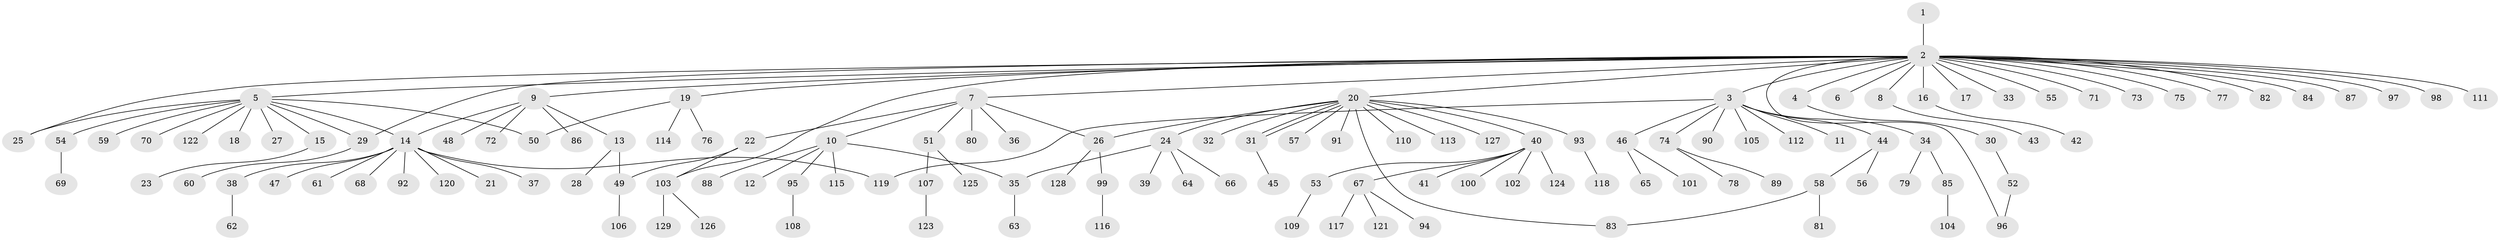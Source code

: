 // Generated by graph-tools (version 1.1) at 2025/25/03/09/25 03:25:58]
// undirected, 129 vertices, 140 edges
graph export_dot {
graph [start="1"]
  node [color=gray90,style=filled];
  1;
  2;
  3;
  4;
  5;
  6;
  7;
  8;
  9;
  10;
  11;
  12;
  13;
  14;
  15;
  16;
  17;
  18;
  19;
  20;
  21;
  22;
  23;
  24;
  25;
  26;
  27;
  28;
  29;
  30;
  31;
  32;
  33;
  34;
  35;
  36;
  37;
  38;
  39;
  40;
  41;
  42;
  43;
  44;
  45;
  46;
  47;
  48;
  49;
  50;
  51;
  52;
  53;
  54;
  55;
  56;
  57;
  58;
  59;
  60;
  61;
  62;
  63;
  64;
  65;
  66;
  67;
  68;
  69;
  70;
  71;
  72;
  73;
  74;
  75;
  76;
  77;
  78;
  79;
  80;
  81;
  82;
  83;
  84;
  85;
  86;
  87;
  88;
  89;
  90;
  91;
  92;
  93;
  94;
  95;
  96;
  97;
  98;
  99;
  100;
  101;
  102;
  103;
  104;
  105;
  106;
  107;
  108;
  109;
  110;
  111;
  112;
  113;
  114;
  115;
  116;
  117;
  118;
  119;
  120;
  121;
  122;
  123;
  124;
  125;
  126;
  127;
  128;
  129;
  1 -- 2;
  2 -- 3;
  2 -- 4;
  2 -- 5;
  2 -- 6;
  2 -- 7;
  2 -- 8;
  2 -- 9;
  2 -- 16;
  2 -- 17;
  2 -- 19;
  2 -- 20;
  2 -- 25;
  2 -- 29;
  2 -- 33;
  2 -- 55;
  2 -- 71;
  2 -- 73;
  2 -- 75;
  2 -- 77;
  2 -- 82;
  2 -- 84;
  2 -- 87;
  2 -- 96;
  2 -- 97;
  2 -- 98;
  2 -- 103;
  2 -- 111;
  3 -- 11;
  3 -- 34;
  3 -- 44;
  3 -- 46;
  3 -- 74;
  3 -- 90;
  3 -- 105;
  3 -- 112;
  3 -- 119;
  4 -- 30;
  5 -- 14;
  5 -- 15;
  5 -- 18;
  5 -- 25;
  5 -- 27;
  5 -- 29;
  5 -- 50;
  5 -- 54;
  5 -- 59;
  5 -- 70;
  5 -- 122;
  7 -- 10;
  7 -- 22;
  7 -- 26;
  7 -- 36;
  7 -- 51;
  7 -- 80;
  8 -- 43;
  9 -- 13;
  9 -- 14;
  9 -- 48;
  9 -- 72;
  9 -- 86;
  10 -- 12;
  10 -- 35;
  10 -- 88;
  10 -- 95;
  10 -- 115;
  13 -- 28;
  13 -- 49;
  14 -- 21;
  14 -- 37;
  14 -- 38;
  14 -- 47;
  14 -- 61;
  14 -- 68;
  14 -- 92;
  14 -- 119;
  14 -- 120;
  15 -- 23;
  16 -- 42;
  19 -- 50;
  19 -- 76;
  19 -- 114;
  20 -- 24;
  20 -- 26;
  20 -- 31;
  20 -- 31;
  20 -- 32;
  20 -- 40;
  20 -- 57;
  20 -- 83;
  20 -- 91;
  20 -- 93;
  20 -- 110;
  20 -- 113;
  20 -- 127;
  22 -- 49;
  22 -- 103;
  24 -- 35;
  24 -- 39;
  24 -- 64;
  24 -- 66;
  26 -- 99;
  26 -- 128;
  29 -- 60;
  30 -- 52;
  31 -- 45;
  34 -- 79;
  34 -- 85;
  35 -- 63;
  38 -- 62;
  40 -- 41;
  40 -- 53;
  40 -- 67;
  40 -- 100;
  40 -- 102;
  40 -- 124;
  44 -- 56;
  44 -- 58;
  46 -- 65;
  46 -- 101;
  49 -- 106;
  51 -- 107;
  51 -- 125;
  52 -- 96;
  53 -- 109;
  54 -- 69;
  58 -- 81;
  58 -- 83;
  67 -- 94;
  67 -- 117;
  67 -- 121;
  74 -- 78;
  74 -- 89;
  85 -- 104;
  93 -- 118;
  95 -- 108;
  99 -- 116;
  103 -- 126;
  103 -- 129;
  107 -- 123;
}
